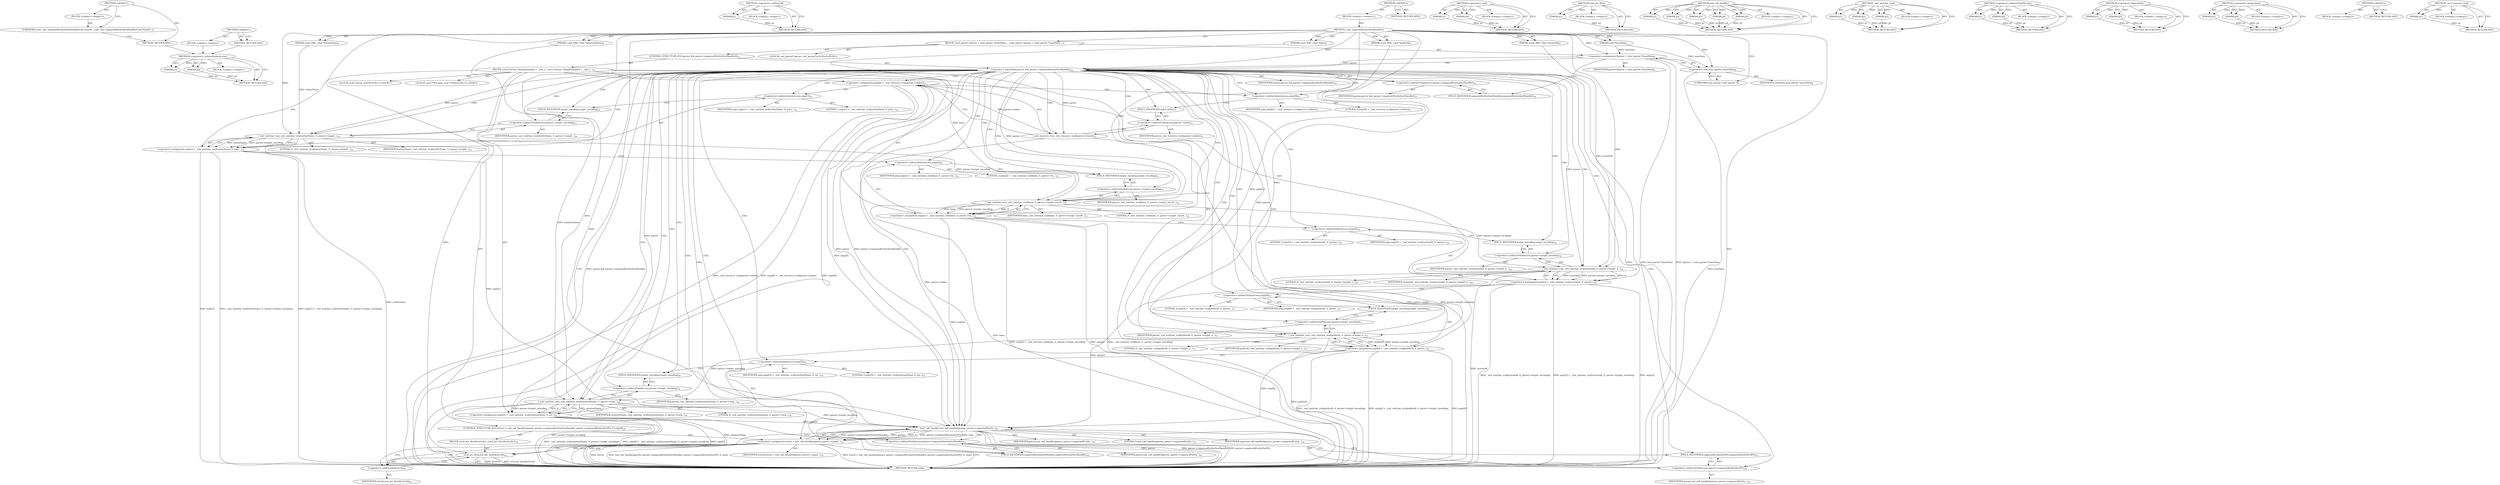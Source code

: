 digraph "&lt;global&gt;" {
vulnerable_155 [label=<(METHOD,&lt;operator&gt;.indirectIndexAccess)>];
vulnerable_156 [label=<(PARAM,p1)>];
vulnerable_157 [label=<(PARAM,p2)>];
vulnerable_158 [label=<(BLOCK,&lt;empty&gt;,&lt;empty&gt;)>];
vulnerable_159 [label=<(METHOD_RETURN,ANY)>];
vulnerable_182 [label=<(METHOD,&lt;operator&gt;.addressOf)>];
vulnerable_183 [label=<(PARAM,p1)>];
vulnerable_184 [label=<(BLOCK,&lt;empty&gt;,&lt;empty&gt;)>];
vulnerable_185 [label=<(METHOD_RETURN,ANY)>];
vulnerable_6 [label=<(METHOD,&lt;global&gt;)<SUB>1</SUB>>];
vulnerable_7 [label=<(BLOCK,&lt;empty&gt;,&lt;empty&gt;)<SUB>1</SUB>>];
vulnerable_8 [label=<(METHOD,_xml_unparsedEntityDeclHandler)<SUB>1</SUB>>];
vulnerable_9 [label=<(PARAM,void *userData)<SUB>1</SUB>>];
vulnerable_10 [label=<(PARAM,const XML_Char *entityName)<SUB>2</SUB>>];
vulnerable_11 [label=<(PARAM,const XML_Char *base)<SUB>3</SUB>>];
vulnerable_12 [label=<(PARAM,const XML_Char *systemId)<SUB>4</SUB>>];
vulnerable_13 [label=<(PARAM,const XML_Char *publicId)<SUB>5</SUB>>];
vulnerable_14 [label=<(PARAM,const XML_Char *notationName)<SUB>6</SUB>>];
vulnerable_15 [label=<(BLOCK,{
	xml_parser *parser = (xml_parser *)userData;...,{
	xml_parser *parser = (xml_parser *)userData;...)<SUB>7</SUB>>];
vulnerable_16 [label="<(LOCAL,xml_parser* parser: xml_parser*)<SUB>8</SUB>>"];
vulnerable_17 [label=<(&lt;operator&gt;.assignment,*parser = (xml_parser *)userData)<SUB>8</SUB>>];
vulnerable_18 [label=<(IDENTIFIER,parser,*parser = (xml_parser *)userData)<SUB>8</SUB>>];
vulnerable_19 [label=<(&lt;operator&gt;.cast,(xml_parser *)userData)<SUB>8</SUB>>];
vulnerable_20 [label=<(UNKNOWN,xml_parser *,xml_parser *)<SUB>8</SUB>>];
vulnerable_21 [label=<(IDENTIFIER,userData,(xml_parser *)userData)<SUB>8</SUB>>];
vulnerable_22 [label=<(CONTROL_STRUCTURE,IF,if (parser &amp;&amp; parser-&gt;unparsedEntityDeclHandler))<SUB>10</SUB>>];
vulnerable_23 [label=<(&lt;operator&gt;.logicalAnd,parser &amp;&amp; parser-&gt;unparsedEntityDeclHandler)<SUB>10</SUB>>];
vulnerable_24 [label=<(IDENTIFIER,parser,parser &amp;&amp; parser-&gt;unparsedEntityDeclHandler)<SUB>10</SUB>>];
vulnerable_25 [label=<(&lt;operator&gt;.indirectFieldAccess,parser-&gt;unparsedEntityDeclHandler)<SUB>10</SUB>>];
vulnerable_26 [label=<(IDENTIFIER,parser,parser &amp;&amp; parser-&gt;unparsedEntityDeclHandler)<SUB>10</SUB>>];
vulnerable_27 [label=<(FIELD_IDENTIFIER,unparsedEntityDeclHandler,unparsedEntityDeclHandler)<SUB>10</SUB>>];
vulnerable_28 [label=<(BLOCK,{
		zval *retval, *args[6];

		args[0] = _xml_r...,{
		zval *retval, *args[6];

		args[0] = _xml_r...)<SUB>10</SUB>>];
vulnerable_29 [label="<(LOCAL,zval* retval: zval*)<SUB>11</SUB>>"];
vulnerable_30 [label="<(LOCAL,zval ** [6] args: zval ** [6])<SUB>11</SUB>>"];
vulnerable_31 [label=<(&lt;operator&gt;.assignment,args[0] = _xml_resource_zval(parser-&gt;index))<SUB>13</SUB>>];
vulnerable_32 [label=<(&lt;operator&gt;.indirectIndexAccess,args[0])<SUB>13</SUB>>];
vulnerable_33 [label=<(IDENTIFIER,args,args[0] = _xml_resource_zval(parser-&gt;index))<SUB>13</SUB>>];
vulnerable_34 [label=<(LITERAL,0,args[0] = _xml_resource_zval(parser-&gt;index))<SUB>13</SUB>>];
vulnerable_35 [label=<(_xml_resource_zval,_xml_resource_zval(parser-&gt;index))<SUB>13</SUB>>];
vulnerable_36 [label=<(&lt;operator&gt;.indirectFieldAccess,parser-&gt;index)<SUB>13</SUB>>];
vulnerable_37 [label=<(IDENTIFIER,parser,_xml_resource_zval(parser-&gt;index))<SUB>13</SUB>>];
vulnerable_38 [label=<(FIELD_IDENTIFIER,index,index)<SUB>13</SUB>>];
vulnerable_39 [label=<(&lt;operator&gt;.assignment,args[1] = _xml_xmlchar_zval(entityName, 0, pars...)<SUB>14</SUB>>];
vulnerable_40 [label=<(&lt;operator&gt;.indirectIndexAccess,args[1])<SUB>14</SUB>>];
vulnerable_41 [label=<(IDENTIFIER,args,args[1] = _xml_xmlchar_zval(entityName, 0, pars...)<SUB>14</SUB>>];
vulnerable_42 [label=<(LITERAL,1,args[1] = _xml_xmlchar_zval(entityName, 0, pars...)<SUB>14</SUB>>];
vulnerable_43 [label=<(_xml_xmlchar_zval,_xml_xmlchar_zval(entityName, 0, parser-&gt;target...)<SUB>14</SUB>>];
vulnerable_44 [label=<(IDENTIFIER,entityName,_xml_xmlchar_zval(entityName, 0, parser-&gt;target...)<SUB>14</SUB>>];
vulnerable_45 [label=<(LITERAL,0,_xml_xmlchar_zval(entityName, 0, parser-&gt;target...)<SUB>14</SUB>>];
vulnerable_46 [label=<(&lt;operator&gt;.indirectFieldAccess,parser-&gt;target_encoding)<SUB>14</SUB>>];
vulnerable_47 [label=<(IDENTIFIER,parser,_xml_xmlchar_zval(entityName, 0, parser-&gt;target...)<SUB>14</SUB>>];
vulnerable_48 [label=<(FIELD_IDENTIFIER,target_encoding,target_encoding)<SUB>14</SUB>>];
vulnerable_49 [label=<(&lt;operator&gt;.assignment,args[2] = _xml_xmlchar_zval(base, 0, parser-&gt;ta...)<SUB>15</SUB>>];
vulnerable_50 [label=<(&lt;operator&gt;.indirectIndexAccess,args[2])<SUB>15</SUB>>];
vulnerable_51 [label=<(IDENTIFIER,args,args[2] = _xml_xmlchar_zval(base, 0, parser-&gt;ta...)<SUB>15</SUB>>];
vulnerable_52 [label=<(LITERAL,2,args[2] = _xml_xmlchar_zval(base, 0, parser-&gt;ta...)<SUB>15</SUB>>];
vulnerable_53 [label=<(_xml_xmlchar_zval,_xml_xmlchar_zval(base, 0, parser-&gt;target_encod...)<SUB>15</SUB>>];
vulnerable_54 [label=<(IDENTIFIER,base,_xml_xmlchar_zval(base, 0, parser-&gt;target_encod...)<SUB>15</SUB>>];
vulnerable_55 [label=<(LITERAL,0,_xml_xmlchar_zval(base, 0, parser-&gt;target_encod...)<SUB>15</SUB>>];
vulnerable_56 [label=<(&lt;operator&gt;.indirectFieldAccess,parser-&gt;target_encoding)<SUB>15</SUB>>];
vulnerable_57 [label=<(IDENTIFIER,parser,_xml_xmlchar_zval(base, 0, parser-&gt;target_encod...)<SUB>15</SUB>>];
vulnerable_58 [label=<(FIELD_IDENTIFIER,target_encoding,target_encoding)<SUB>15</SUB>>];
vulnerable_59 [label=<(&lt;operator&gt;.assignment,args[3] = _xml_xmlchar_zval(systemId, 0, parser...)<SUB>16</SUB>>];
vulnerable_60 [label=<(&lt;operator&gt;.indirectIndexAccess,args[3])<SUB>16</SUB>>];
vulnerable_61 [label=<(IDENTIFIER,args,args[3] = _xml_xmlchar_zval(systemId, 0, parser...)<SUB>16</SUB>>];
vulnerable_62 [label=<(LITERAL,3,args[3] = _xml_xmlchar_zval(systemId, 0, parser...)<SUB>16</SUB>>];
vulnerable_63 [label=<(_xml_xmlchar_zval,_xml_xmlchar_zval(systemId, 0, parser-&gt;target_e...)<SUB>16</SUB>>];
vulnerable_64 [label=<(IDENTIFIER,systemId,_xml_xmlchar_zval(systemId, 0, parser-&gt;target_e...)<SUB>16</SUB>>];
vulnerable_65 [label=<(LITERAL,0,_xml_xmlchar_zval(systemId, 0, parser-&gt;target_e...)<SUB>16</SUB>>];
vulnerable_66 [label=<(&lt;operator&gt;.indirectFieldAccess,parser-&gt;target_encoding)<SUB>16</SUB>>];
vulnerable_67 [label=<(IDENTIFIER,parser,_xml_xmlchar_zval(systemId, 0, parser-&gt;target_e...)<SUB>16</SUB>>];
vulnerable_68 [label=<(FIELD_IDENTIFIER,target_encoding,target_encoding)<SUB>16</SUB>>];
vulnerable_69 [label=<(&lt;operator&gt;.assignment,args[4] = _xml_xmlchar_zval(publicId, 0, parser...)<SUB>17</SUB>>];
vulnerable_70 [label=<(&lt;operator&gt;.indirectIndexAccess,args[4])<SUB>17</SUB>>];
vulnerable_71 [label=<(IDENTIFIER,args,args[4] = _xml_xmlchar_zval(publicId, 0, parser...)<SUB>17</SUB>>];
vulnerable_72 [label=<(LITERAL,4,args[4] = _xml_xmlchar_zval(publicId, 0, parser...)<SUB>17</SUB>>];
vulnerable_73 [label=<(_xml_xmlchar_zval,_xml_xmlchar_zval(publicId, 0, parser-&gt;target_e...)<SUB>17</SUB>>];
vulnerable_74 [label=<(IDENTIFIER,publicId,_xml_xmlchar_zval(publicId, 0, parser-&gt;target_e...)<SUB>17</SUB>>];
vulnerable_75 [label=<(LITERAL,0,_xml_xmlchar_zval(publicId, 0, parser-&gt;target_e...)<SUB>17</SUB>>];
vulnerable_76 [label=<(&lt;operator&gt;.indirectFieldAccess,parser-&gt;target_encoding)<SUB>17</SUB>>];
vulnerable_77 [label=<(IDENTIFIER,parser,_xml_xmlchar_zval(publicId, 0, parser-&gt;target_e...)<SUB>17</SUB>>];
vulnerable_78 [label=<(FIELD_IDENTIFIER,target_encoding,target_encoding)<SUB>17</SUB>>];
vulnerable_79 [label=<(&lt;operator&gt;.assignment,args[5] = _xml_xmlchar_zval(notationName, 0, pa...)<SUB>18</SUB>>];
vulnerable_80 [label=<(&lt;operator&gt;.indirectIndexAccess,args[5])<SUB>18</SUB>>];
vulnerable_81 [label=<(IDENTIFIER,args,args[5] = _xml_xmlchar_zval(notationName, 0, pa...)<SUB>18</SUB>>];
vulnerable_82 [label=<(LITERAL,5,args[5] = _xml_xmlchar_zval(notationName, 0, pa...)<SUB>18</SUB>>];
vulnerable_83 [label=<(_xml_xmlchar_zval,_xml_xmlchar_zval(notationName, 0, parser-&gt;targ...)<SUB>18</SUB>>];
vulnerable_84 [label=<(IDENTIFIER,notationName,_xml_xmlchar_zval(notationName, 0, parser-&gt;targ...)<SUB>18</SUB>>];
vulnerable_85 [label=<(LITERAL,0,_xml_xmlchar_zval(notationName, 0, parser-&gt;targ...)<SUB>18</SUB>>];
vulnerable_86 [label=<(&lt;operator&gt;.indirectFieldAccess,parser-&gt;target_encoding)<SUB>18</SUB>>];
vulnerable_87 [label=<(IDENTIFIER,parser,_xml_xmlchar_zval(notationName, 0, parser-&gt;targ...)<SUB>18</SUB>>];
vulnerable_88 [label=<(FIELD_IDENTIFIER,target_encoding,target_encoding)<SUB>18</SUB>>];
vulnerable_89 [label=<(CONTROL_STRUCTURE,IF,if ((retval = xml_call_handler(parser, parser-&gt;unparsedEntityDeclHandler, parser-&gt;unparsedEntityDeclPtr, 6, args))))<SUB>19</SUB>>];
vulnerable_90 [label=<(&lt;operator&gt;.assignment,retval = xml_call_handler(parser, parser-&gt;unpar...)<SUB>19</SUB>>];
vulnerable_91 [label=<(IDENTIFIER,retval,retval = xml_call_handler(parser, parser-&gt;unpar...)<SUB>19</SUB>>];
vulnerable_92 [label=<(xml_call_handler,xml_call_handler(parser, parser-&gt;unparsedEntity...)<SUB>19</SUB>>];
vulnerable_93 [label=<(IDENTIFIER,parser,xml_call_handler(parser, parser-&gt;unparsedEntity...)<SUB>19</SUB>>];
vulnerable_94 [label=<(&lt;operator&gt;.indirectFieldAccess,parser-&gt;unparsedEntityDeclHandler)<SUB>19</SUB>>];
vulnerable_95 [label=<(IDENTIFIER,parser,xml_call_handler(parser, parser-&gt;unparsedEntity...)<SUB>19</SUB>>];
vulnerable_96 [label=<(FIELD_IDENTIFIER,unparsedEntityDeclHandler,unparsedEntityDeclHandler)<SUB>19</SUB>>];
vulnerable_97 [label=<(&lt;operator&gt;.indirectFieldAccess,parser-&gt;unparsedEntityDeclPtr)<SUB>19</SUB>>];
vulnerable_98 [label=<(IDENTIFIER,parser,xml_call_handler(parser, parser-&gt;unparsedEntity...)<SUB>19</SUB>>];
vulnerable_99 [label=<(FIELD_IDENTIFIER,unparsedEntityDeclPtr,unparsedEntityDeclPtr)<SUB>19</SUB>>];
vulnerable_100 [label=<(LITERAL,6,xml_call_handler(parser, parser-&gt;unparsedEntity...)<SUB>19</SUB>>];
vulnerable_101 [label=<(IDENTIFIER,args,xml_call_handler(parser, parser-&gt;unparsedEntity...)<SUB>19</SUB>>];
vulnerable_102 [label=<(BLOCK,{
			zval_ptr_dtor(&amp;retval);
		},{
			zval_ptr_dtor(&amp;retval);
		})<SUB>19</SUB>>];
vulnerable_103 [label=<(zval_ptr_dtor,zval_ptr_dtor(&amp;retval))<SUB>20</SUB>>];
vulnerable_104 [label=<(&lt;operator&gt;.addressOf,&amp;retval)<SUB>20</SUB>>];
vulnerable_105 [label=<(IDENTIFIER,retval,zval_ptr_dtor(&amp;retval))<SUB>20</SUB>>];
vulnerable_106 [label=<(METHOD_RETURN,void)<SUB>1</SUB>>];
vulnerable_108 [label=<(METHOD_RETURN,ANY)<SUB>1</SUB>>];
vulnerable_140 [label=<(METHOD,&lt;operator&gt;.cast)>];
vulnerable_141 [label=<(PARAM,p1)>];
vulnerable_142 [label=<(PARAM,p2)>];
vulnerable_143 [label=<(BLOCK,&lt;empty&gt;,&lt;empty&gt;)>];
vulnerable_144 [label=<(METHOD_RETURN,ANY)>];
vulnerable_178 [label=<(METHOD,zval_ptr_dtor)>];
vulnerable_179 [label=<(PARAM,p1)>];
vulnerable_180 [label=<(BLOCK,&lt;empty&gt;,&lt;empty&gt;)>];
vulnerable_181 [label=<(METHOD_RETURN,ANY)>];
vulnerable_170 [label=<(METHOD,xml_call_handler)>];
vulnerable_171 [label=<(PARAM,p1)>];
vulnerable_172 [label=<(PARAM,p2)>];
vulnerable_173 [label=<(PARAM,p3)>];
vulnerable_174 [label=<(PARAM,p4)>];
vulnerable_175 [label=<(PARAM,p5)>];
vulnerable_176 [label=<(BLOCK,&lt;empty&gt;,&lt;empty&gt;)>];
vulnerable_177 [label=<(METHOD_RETURN,ANY)>];
vulnerable_164 [label=<(METHOD,_xml_xmlchar_zval)>];
vulnerable_165 [label=<(PARAM,p1)>];
vulnerable_166 [label=<(PARAM,p2)>];
vulnerable_167 [label=<(PARAM,p3)>];
vulnerable_168 [label=<(BLOCK,&lt;empty&gt;,&lt;empty&gt;)>];
vulnerable_169 [label=<(METHOD_RETURN,ANY)>];
vulnerable_150 [label=<(METHOD,&lt;operator&gt;.indirectFieldAccess)>];
vulnerable_151 [label=<(PARAM,p1)>];
vulnerable_152 [label=<(PARAM,p2)>];
vulnerable_153 [label=<(BLOCK,&lt;empty&gt;,&lt;empty&gt;)>];
vulnerable_154 [label=<(METHOD_RETURN,ANY)>];
vulnerable_145 [label=<(METHOD,&lt;operator&gt;.logicalAnd)>];
vulnerable_146 [label=<(PARAM,p1)>];
vulnerable_147 [label=<(PARAM,p2)>];
vulnerable_148 [label=<(BLOCK,&lt;empty&gt;,&lt;empty&gt;)>];
vulnerable_149 [label=<(METHOD_RETURN,ANY)>];
vulnerable_135 [label=<(METHOD,&lt;operator&gt;.assignment)>];
vulnerable_136 [label=<(PARAM,p1)>];
vulnerable_137 [label=<(PARAM,p2)>];
vulnerable_138 [label=<(BLOCK,&lt;empty&gt;,&lt;empty&gt;)>];
vulnerable_139 [label=<(METHOD_RETURN,ANY)>];
vulnerable_129 [label=<(METHOD,&lt;global&gt;)<SUB>1</SUB>>];
vulnerable_130 [label=<(BLOCK,&lt;empty&gt;,&lt;empty&gt;)>];
vulnerable_131 [label=<(METHOD_RETURN,ANY)>];
vulnerable_160 [label=<(METHOD,_xml_resource_zval)>];
vulnerable_161 [label=<(PARAM,p1)>];
vulnerable_162 [label=<(BLOCK,&lt;empty&gt;,&lt;empty&gt;)>];
vulnerable_163 [label=<(METHOD_RETURN,ANY)>];
fixed_6 [label=<(METHOD,&lt;global&gt;)<SUB>1</SUB>>];
fixed_7 [label=<(BLOCK,&lt;empty&gt;,&lt;empty&gt;)<SUB>1</SUB>>];
fixed_8 [label=<(UNKNOWN,void _xml_unparsedEntityDeclHandler(void *userD...,void _xml_unparsedEntityDeclHandler(void *userD...)<SUB>1</SUB>>];
fixed_9 [label=<(METHOD_RETURN,ANY)<SUB>1</SUB>>];
fixed_14 [label=<(METHOD,&lt;global&gt;)<SUB>1</SUB>>];
fixed_15 [label=<(BLOCK,&lt;empty&gt;,&lt;empty&gt;)>];
fixed_16 [label=<(METHOD_RETURN,ANY)>];
vulnerable_155 -> vulnerable_156  [key=0, label="AST: "];
vulnerable_155 -> vulnerable_156  [key=1, label="DDG: "];
vulnerable_155 -> vulnerable_158  [key=0, label="AST: "];
vulnerable_155 -> vulnerable_157  [key=0, label="AST: "];
vulnerable_155 -> vulnerable_157  [key=1, label="DDG: "];
vulnerable_155 -> vulnerable_159  [key=0, label="AST: "];
vulnerable_155 -> vulnerable_159  [key=1, label="CFG: "];
vulnerable_156 -> vulnerable_159  [key=0, label="DDG: p1"];
vulnerable_157 -> vulnerable_159  [key=0, label="DDG: p2"];
vulnerable_182 -> vulnerable_183  [key=0, label="AST: "];
vulnerable_182 -> vulnerable_183  [key=1, label="DDG: "];
vulnerable_182 -> vulnerable_184  [key=0, label="AST: "];
vulnerable_182 -> vulnerable_185  [key=0, label="AST: "];
vulnerable_182 -> vulnerable_185  [key=1, label="CFG: "];
vulnerable_183 -> vulnerable_185  [key=0, label="DDG: p1"];
vulnerable_6 -> vulnerable_7  [key=0, label="AST: "];
vulnerable_6 -> vulnerable_108  [key=0, label="AST: "];
vulnerable_6 -> vulnerable_108  [key=1, label="CFG: "];
vulnerable_7 -> vulnerable_8  [key=0, label="AST: "];
vulnerable_8 -> vulnerable_9  [key=0, label="AST: "];
vulnerable_8 -> vulnerable_9  [key=1, label="DDG: "];
vulnerable_8 -> vulnerable_10  [key=0, label="AST: "];
vulnerable_8 -> vulnerable_10  [key=1, label="DDG: "];
vulnerable_8 -> vulnerable_11  [key=0, label="AST: "];
vulnerable_8 -> vulnerable_11  [key=1, label="DDG: "];
vulnerable_8 -> vulnerable_12  [key=0, label="AST: "];
vulnerable_8 -> vulnerable_12  [key=1, label="DDG: "];
vulnerable_8 -> vulnerable_13  [key=0, label="AST: "];
vulnerable_8 -> vulnerable_13  [key=1, label="DDG: "];
vulnerable_8 -> vulnerable_14  [key=0, label="AST: "];
vulnerable_8 -> vulnerable_14  [key=1, label="DDG: "];
vulnerable_8 -> vulnerable_15  [key=0, label="AST: "];
vulnerable_8 -> vulnerable_106  [key=0, label="AST: "];
vulnerable_8 -> vulnerable_20  [key=0, label="CFG: "];
vulnerable_8 -> vulnerable_17  [key=0, label="DDG: "];
vulnerable_8 -> vulnerable_19  [key=0, label="DDG: "];
vulnerable_8 -> vulnerable_23  [key=0, label="DDG: "];
vulnerable_8 -> vulnerable_43  [key=0, label="DDG: "];
vulnerable_8 -> vulnerable_53  [key=0, label="DDG: "];
vulnerable_8 -> vulnerable_63  [key=0, label="DDG: "];
vulnerable_8 -> vulnerable_73  [key=0, label="DDG: "];
vulnerable_8 -> vulnerable_83  [key=0, label="DDG: "];
vulnerable_8 -> vulnerable_92  [key=0, label="DDG: "];
vulnerable_8 -> vulnerable_103  [key=0, label="DDG: "];
vulnerable_9 -> vulnerable_17  [key=0, label="DDG: userData"];
vulnerable_9 -> vulnerable_19  [key=0, label="DDG: userData"];
vulnerable_10 -> vulnerable_43  [key=0, label="DDG: entityName"];
vulnerable_11 -> vulnerable_53  [key=0, label="DDG: base"];
vulnerable_12 -> vulnerable_63  [key=0, label="DDG: systemId"];
vulnerable_13 -> vulnerable_73  [key=0, label="DDG: publicId"];
vulnerable_14 -> vulnerable_83  [key=0, label="DDG: notationName"];
vulnerable_15 -> vulnerable_16  [key=0, label="AST: "];
vulnerable_15 -> vulnerable_17  [key=0, label="AST: "];
vulnerable_15 -> vulnerable_22  [key=0, label="AST: "];
vulnerable_17 -> vulnerable_18  [key=0, label="AST: "];
vulnerable_17 -> vulnerable_19  [key=0, label="AST: "];
vulnerable_17 -> vulnerable_23  [key=0, label="CFG: "];
vulnerable_17 -> vulnerable_23  [key=1, label="DDG: parser"];
vulnerable_17 -> vulnerable_27  [key=0, label="CFG: "];
vulnerable_17 -> vulnerable_106  [key=0, label="DDG: (xml_parser *)userData"];
vulnerable_17 -> vulnerable_106  [key=1, label="DDG: *parser = (xml_parser *)userData"];
vulnerable_19 -> vulnerable_20  [key=0, label="AST: "];
vulnerable_19 -> vulnerable_21  [key=0, label="AST: "];
vulnerable_19 -> vulnerable_17  [key=0, label="CFG: "];
vulnerable_19 -> vulnerable_106  [key=0, label="DDG: userData"];
vulnerable_20 -> vulnerable_19  [key=0, label="CFG: "];
vulnerable_22 -> vulnerable_23  [key=0, label="AST: "];
vulnerable_22 -> vulnerable_28  [key=0, label="AST: "];
vulnerable_23 -> vulnerable_24  [key=0, label="AST: "];
vulnerable_23 -> vulnerable_25  [key=0, label="AST: "];
vulnerable_23 -> vulnerable_106  [key=0, label="CFG: "];
vulnerable_23 -> vulnerable_106  [key=1, label="DDG: parser &amp;&amp; parser-&gt;unparsedEntityDeclHandler"];
vulnerable_23 -> vulnerable_32  [key=0, label="CFG: "];
vulnerable_23 -> vulnerable_32  [key=1, label="CDG: "];
vulnerable_23 -> vulnerable_35  [key=0, label="DDG: parser"];
vulnerable_23 -> vulnerable_35  [key=1, label="CDG: "];
vulnerable_23 -> vulnerable_43  [key=0, label="DDG: parser"];
vulnerable_23 -> vulnerable_43  [key=1, label="CDG: "];
vulnerable_23 -> vulnerable_53  [key=0, label="DDG: parser"];
vulnerable_23 -> vulnerable_53  [key=1, label="CDG: "];
vulnerable_23 -> vulnerable_63  [key=0, label="DDG: parser"];
vulnerable_23 -> vulnerable_63  [key=1, label="CDG: "];
vulnerable_23 -> vulnerable_73  [key=0, label="DDG: parser"];
vulnerable_23 -> vulnerable_73  [key=1, label="CDG: "];
vulnerable_23 -> vulnerable_83  [key=0, label="DDG: parser"];
vulnerable_23 -> vulnerable_83  [key=1, label="CDG: "];
vulnerable_23 -> vulnerable_92  [key=0, label="DDG: parser"];
vulnerable_23 -> vulnerable_92  [key=1, label="DDG: parser-&gt;unparsedEntityDeclHandler"];
vulnerable_23 -> vulnerable_92  [key=2, label="CDG: "];
vulnerable_23 -> vulnerable_94  [key=0, label="CDG: "];
vulnerable_23 -> vulnerable_48  [key=0, label="CDG: "];
vulnerable_23 -> vulnerable_68  [key=0, label="CDG: "];
vulnerable_23 -> vulnerable_49  [key=0, label="CDG: "];
vulnerable_23 -> vulnerable_60  [key=0, label="CDG: "];
vulnerable_23 -> vulnerable_96  [key=0, label="CDG: "];
vulnerable_23 -> vulnerable_66  [key=0, label="CDG: "];
vulnerable_23 -> vulnerable_99  [key=0, label="CDG: "];
vulnerable_23 -> vulnerable_46  [key=0, label="CDG: "];
vulnerable_23 -> vulnerable_38  [key=0, label="CDG: "];
vulnerable_23 -> vulnerable_56  [key=0, label="CDG: "];
vulnerable_23 -> vulnerable_69  [key=0, label="CDG: "];
vulnerable_23 -> vulnerable_40  [key=0, label="CDG: "];
vulnerable_23 -> vulnerable_76  [key=0, label="CDG: "];
vulnerable_23 -> vulnerable_50  [key=0, label="CDG: "];
vulnerable_23 -> vulnerable_59  [key=0, label="CDG: "];
vulnerable_23 -> vulnerable_97  [key=0, label="CDG: "];
vulnerable_23 -> vulnerable_90  [key=0, label="CDG: "];
vulnerable_23 -> vulnerable_79  [key=0, label="CDG: "];
vulnerable_23 -> vulnerable_80  [key=0, label="CDG: "];
vulnerable_23 -> vulnerable_58  [key=0, label="CDG: "];
vulnerable_23 -> vulnerable_36  [key=0, label="CDG: "];
vulnerable_23 -> vulnerable_88  [key=0, label="CDG: "];
vulnerable_23 -> vulnerable_70  [key=0, label="CDG: "];
vulnerable_23 -> vulnerable_78  [key=0, label="CDG: "];
vulnerable_23 -> vulnerable_39  [key=0, label="CDG: "];
vulnerable_23 -> vulnerable_31  [key=0, label="CDG: "];
vulnerable_23 -> vulnerable_86  [key=0, label="CDG: "];
vulnerable_25 -> vulnerable_26  [key=0, label="AST: "];
vulnerable_25 -> vulnerable_27  [key=0, label="AST: "];
vulnerable_25 -> vulnerable_23  [key=0, label="CFG: "];
vulnerable_27 -> vulnerable_25  [key=0, label="CFG: "];
vulnerable_28 -> vulnerable_29  [key=0, label="AST: "];
vulnerable_28 -> vulnerable_30  [key=0, label="AST: "];
vulnerable_28 -> vulnerable_31  [key=0, label="AST: "];
vulnerable_28 -> vulnerable_39  [key=0, label="AST: "];
vulnerable_28 -> vulnerable_49  [key=0, label="AST: "];
vulnerable_28 -> vulnerable_59  [key=0, label="AST: "];
vulnerable_28 -> vulnerable_69  [key=0, label="AST: "];
vulnerable_28 -> vulnerable_79  [key=0, label="AST: "];
vulnerable_28 -> vulnerable_89  [key=0, label="AST: "];
vulnerable_31 -> vulnerable_32  [key=0, label="AST: "];
vulnerable_31 -> vulnerable_35  [key=0, label="AST: "];
vulnerable_31 -> vulnerable_40  [key=0, label="CFG: "];
vulnerable_31 -> vulnerable_106  [key=0, label="DDG: args[0]"];
vulnerable_31 -> vulnerable_106  [key=1, label="DDG: _xml_resource_zval(parser-&gt;index)"];
vulnerable_31 -> vulnerable_106  [key=2, label="DDG: args[0] = _xml_resource_zval(parser-&gt;index)"];
vulnerable_31 -> vulnerable_92  [key=0, label="DDG: args[0]"];
vulnerable_32 -> vulnerable_33  [key=0, label="AST: "];
vulnerable_32 -> vulnerable_34  [key=0, label="AST: "];
vulnerable_32 -> vulnerable_38  [key=0, label="CFG: "];
vulnerable_35 -> vulnerable_36  [key=0, label="AST: "];
vulnerable_35 -> vulnerable_31  [key=0, label="CFG: "];
vulnerable_35 -> vulnerable_31  [key=1, label="DDG: parser-&gt;index"];
vulnerable_35 -> vulnerable_106  [key=0, label="DDG: parser-&gt;index"];
vulnerable_35 -> vulnerable_92  [key=0, label="DDG: parser-&gt;index"];
vulnerable_36 -> vulnerable_37  [key=0, label="AST: "];
vulnerable_36 -> vulnerable_38  [key=0, label="AST: "];
vulnerable_36 -> vulnerable_35  [key=0, label="CFG: "];
vulnerable_38 -> vulnerable_36  [key=0, label="CFG: "];
vulnerable_39 -> vulnerable_40  [key=0, label="AST: "];
vulnerable_39 -> vulnerable_43  [key=0, label="AST: "];
vulnerable_39 -> vulnerable_50  [key=0, label="CFG: "];
vulnerable_39 -> vulnerable_106  [key=0, label="DDG: args[1]"];
vulnerable_39 -> vulnerable_106  [key=1, label="DDG: _xml_xmlchar_zval(entityName, 0, parser-&gt;target_encoding)"];
vulnerable_39 -> vulnerable_106  [key=2, label="DDG: args[1] = _xml_xmlchar_zval(entityName, 0, parser-&gt;target_encoding)"];
vulnerable_39 -> vulnerable_92  [key=0, label="DDG: args[1]"];
vulnerable_40 -> vulnerable_41  [key=0, label="AST: "];
vulnerable_40 -> vulnerable_42  [key=0, label="AST: "];
vulnerable_40 -> vulnerable_48  [key=0, label="CFG: "];
vulnerable_43 -> vulnerable_44  [key=0, label="AST: "];
vulnerable_43 -> vulnerable_45  [key=0, label="AST: "];
vulnerable_43 -> vulnerable_46  [key=0, label="AST: "];
vulnerable_43 -> vulnerable_39  [key=0, label="CFG: "];
vulnerable_43 -> vulnerable_39  [key=1, label="DDG: entityName"];
vulnerable_43 -> vulnerable_39  [key=2, label="DDG: 0"];
vulnerable_43 -> vulnerable_39  [key=3, label="DDG: parser-&gt;target_encoding"];
vulnerable_43 -> vulnerable_106  [key=0, label="DDG: entityName"];
vulnerable_43 -> vulnerable_53  [key=0, label="DDG: parser-&gt;target_encoding"];
vulnerable_46 -> vulnerable_47  [key=0, label="AST: "];
vulnerable_46 -> vulnerable_48  [key=0, label="AST: "];
vulnerable_46 -> vulnerable_43  [key=0, label="CFG: "];
vulnerable_48 -> vulnerable_46  [key=0, label="CFG: "];
vulnerable_49 -> vulnerable_50  [key=0, label="AST: "];
vulnerable_49 -> vulnerable_53  [key=0, label="AST: "];
vulnerable_49 -> vulnerable_60  [key=0, label="CFG: "];
vulnerable_49 -> vulnerable_106  [key=0, label="DDG: args[2]"];
vulnerable_49 -> vulnerable_106  [key=1, label="DDG: _xml_xmlchar_zval(base, 0, parser-&gt;target_encoding)"];
vulnerable_49 -> vulnerable_106  [key=2, label="DDG: args[2] = _xml_xmlchar_zval(base, 0, parser-&gt;target_encoding)"];
vulnerable_49 -> vulnerable_92  [key=0, label="DDG: args[2]"];
vulnerable_50 -> vulnerable_51  [key=0, label="AST: "];
vulnerable_50 -> vulnerable_52  [key=0, label="AST: "];
vulnerable_50 -> vulnerable_58  [key=0, label="CFG: "];
vulnerable_53 -> vulnerable_54  [key=0, label="AST: "];
vulnerable_53 -> vulnerable_55  [key=0, label="AST: "];
vulnerable_53 -> vulnerable_56  [key=0, label="AST: "];
vulnerable_53 -> vulnerable_49  [key=0, label="CFG: "];
vulnerable_53 -> vulnerable_49  [key=1, label="DDG: base"];
vulnerable_53 -> vulnerable_49  [key=2, label="DDG: 0"];
vulnerable_53 -> vulnerable_49  [key=3, label="DDG: parser-&gt;target_encoding"];
vulnerable_53 -> vulnerable_106  [key=0, label="DDG: base"];
vulnerable_53 -> vulnerable_63  [key=0, label="DDG: parser-&gt;target_encoding"];
vulnerable_56 -> vulnerable_57  [key=0, label="AST: "];
vulnerable_56 -> vulnerable_58  [key=0, label="AST: "];
vulnerable_56 -> vulnerable_53  [key=0, label="CFG: "];
vulnerable_58 -> vulnerable_56  [key=0, label="CFG: "];
vulnerable_59 -> vulnerable_60  [key=0, label="AST: "];
vulnerable_59 -> vulnerable_63  [key=0, label="AST: "];
vulnerable_59 -> vulnerable_70  [key=0, label="CFG: "];
vulnerable_59 -> vulnerable_106  [key=0, label="DDG: args[3]"];
vulnerable_59 -> vulnerable_106  [key=1, label="DDG: _xml_xmlchar_zval(systemId, 0, parser-&gt;target_encoding)"];
vulnerable_59 -> vulnerable_106  [key=2, label="DDG: args[3] = _xml_xmlchar_zval(systemId, 0, parser-&gt;target_encoding)"];
vulnerable_59 -> vulnerable_92  [key=0, label="DDG: args[3]"];
vulnerable_60 -> vulnerable_61  [key=0, label="AST: "];
vulnerable_60 -> vulnerable_62  [key=0, label="AST: "];
vulnerable_60 -> vulnerable_68  [key=0, label="CFG: "];
vulnerable_63 -> vulnerable_64  [key=0, label="AST: "];
vulnerable_63 -> vulnerable_65  [key=0, label="AST: "];
vulnerable_63 -> vulnerable_66  [key=0, label="AST: "];
vulnerable_63 -> vulnerable_59  [key=0, label="CFG: "];
vulnerable_63 -> vulnerable_59  [key=1, label="DDG: systemId"];
vulnerable_63 -> vulnerable_59  [key=2, label="DDG: 0"];
vulnerable_63 -> vulnerable_59  [key=3, label="DDG: parser-&gt;target_encoding"];
vulnerable_63 -> vulnerable_106  [key=0, label="DDG: systemId"];
vulnerable_63 -> vulnerable_73  [key=0, label="DDG: parser-&gt;target_encoding"];
vulnerable_66 -> vulnerable_67  [key=0, label="AST: "];
vulnerable_66 -> vulnerable_68  [key=0, label="AST: "];
vulnerable_66 -> vulnerable_63  [key=0, label="CFG: "];
vulnerable_68 -> vulnerable_66  [key=0, label="CFG: "];
vulnerable_69 -> vulnerable_70  [key=0, label="AST: "];
vulnerable_69 -> vulnerable_73  [key=0, label="AST: "];
vulnerable_69 -> vulnerable_80  [key=0, label="CFG: "];
vulnerable_69 -> vulnerable_106  [key=0, label="DDG: args[4]"];
vulnerable_69 -> vulnerable_106  [key=1, label="DDG: _xml_xmlchar_zval(publicId, 0, parser-&gt;target_encoding)"];
vulnerable_69 -> vulnerable_106  [key=2, label="DDG: args[4] = _xml_xmlchar_zval(publicId, 0, parser-&gt;target_encoding)"];
vulnerable_69 -> vulnerable_92  [key=0, label="DDG: args[4]"];
vulnerable_70 -> vulnerable_71  [key=0, label="AST: "];
vulnerable_70 -> vulnerable_72  [key=0, label="AST: "];
vulnerable_70 -> vulnerable_78  [key=0, label="CFG: "];
vulnerable_73 -> vulnerable_74  [key=0, label="AST: "];
vulnerable_73 -> vulnerable_75  [key=0, label="AST: "];
vulnerable_73 -> vulnerable_76  [key=0, label="AST: "];
vulnerable_73 -> vulnerable_69  [key=0, label="CFG: "];
vulnerable_73 -> vulnerable_69  [key=1, label="DDG: publicId"];
vulnerable_73 -> vulnerable_69  [key=2, label="DDG: 0"];
vulnerable_73 -> vulnerable_69  [key=3, label="DDG: parser-&gt;target_encoding"];
vulnerable_73 -> vulnerable_106  [key=0, label="DDG: publicId"];
vulnerable_73 -> vulnerable_83  [key=0, label="DDG: parser-&gt;target_encoding"];
vulnerable_76 -> vulnerable_77  [key=0, label="AST: "];
vulnerable_76 -> vulnerable_78  [key=0, label="AST: "];
vulnerable_76 -> vulnerable_73  [key=0, label="CFG: "];
vulnerable_78 -> vulnerable_76  [key=0, label="CFG: "];
vulnerable_79 -> vulnerable_80  [key=0, label="AST: "];
vulnerable_79 -> vulnerable_83  [key=0, label="AST: "];
vulnerable_79 -> vulnerable_96  [key=0, label="CFG: "];
vulnerable_79 -> vulnerable_106  [key=0, label="DDG: args[5]"];
vulnerable_79 -> vulnerable_106  [key=1, label="DDG: _xml_xmlchar_zval(notationName, 0, parser-&gt;target_encoding)"];
vulnerable_79 -> vulnerable_106  [key=2, label="DDG: args[5] = _xml_xmlchar_zval(notationName, 0, parser-&gt;target_encoding)"];
vulnerable_79 -> vulnerable_92  [key=0, label="DDG: args[5]"];
vulnerable_80 -> vulnerable_81  [key=0, label="AST: "];
vulnerable_80 -> vulnerable_82  [key=0, label="AST: "];
vulnerable_80 -> vulnerable_88  [key=0, label="CFG: "];
vulnerable_83 -> vulnerable_84  [key=0, label="AST: "];
vulnerable_83 -> vulnerable_85  [key=0, label="AST: "];
vulnerable_83 -> vulnerable_86  [key=0, label="AST: "];
vulnerable_83 -> vulnerable_79  [key=0, label="CFG: "];
vulnerable_83 -> vulnerable_79  [key=1, label="DDG: notationName"];
vulnerable_83 -> vulnerable_79  [key=2, label="DDG: 0"];
vulnerable_83 -> vulnerable_79  [key=3, label="DDG: parser-&gt;target_encoding"];
vulnerable_83 -> vulnerable_106  [key=0, label="DDG: notationName"];
vulnerable_83 -> vulnerable_106  [key=1, label="DDG: parser-&gt;target_encoding"];
vulnerable_83 -> vulnerable_92  [key=0, label="DDG: parser-&gt;target_encoding"];
vulnerable_86 -> vulnerable_87  [key=0, label="AST: "];
vulnerable_86 -> vulnerable_88  [key=0, label="AST: "];
vulnerable_86 -> vulnerable_83  [key=0, label="CFG: "];
vulnerable_88 -> vulnerable_86  [key=0, label="CFG: "];
vulnerable_89 -> vulnerable_90  [key=0, label="AST: "];
vulnerable_89 -> vulnerable_102  [key=0, label="AST: "];
vulnerable_90 -> vulnerable_91  [key=0, label="AST: "];
vulnerable_90 -> vulnerable_92  [key=0, label="AST: "];
vulnerable_90 -> vulnerable_106  [key=0, label="CFG: "];
vulnerable_90 -> vulnerable_106  [key=1, label="DDG: retval"];
vulnerable_90 -> vulnerable_106  [key=2, label="DDG: xml_call_handler(parser, parser-&gt;unparsedEntityDeclHandler, parser-&gt;unparsedEntityDeclPtr, 6, args)"];
vulnerable_90 -> vulnerable_106  [key=3, label="DDG: retval = xml_call_handler(parser, parser-&gt;unparsedEntityDeclHandler, parser-&gt;unparsedEntityDeclPtr, 6, args)"];
vulnerable_90 -> vulnerable_104  [key=0, label="CFG: "];
vulnerable_90 -> vulnerable_104  [key=1, label="CDG: "];
vulnerable_90 -> vulnerable_103  [key=0, label="DDG: retval"];
vulnerable_90 -> vulnerable_103  [key=1, label="CDG: "];
vulnerable_92 -> vulnerable_93  [key=0, label="AST: "];
vulnerable_92 -> vulnerable_94  [key=0, label="AST: "];
vulnerable_92 -> vulnerable_97  [key=0, label="AST: "];
vulnerable_92 -> vulnerable_100  [key=0, label="AST: "];
vulnerable_92 -> vulnerable_101  [key=0, label="AST: "];
vulnerable_92 -> vulnerable_90  [key=0, label="CFG: "];
vulnerable_92 -> vulnerable_90  [key=1, label="DDG: parser-&gt;unparsedEntityDeclHandler"];
vulnerable_92 -> vulnerable_90  [key=2, label="DDG: parser"];
vulnerable_92 -> vulnerable_90  [key=3, label="DDG: 6"];
vulnerable_92 -> vulnerable_90  [key=4, label="DDG: parser-&gt;unparsedEntityDeclPtr"];
vulnerable_92 -> vulnerable_90  [key=5, label="DDG: args"];
vulnerable_92 -> vulnerable_106  [key=0, label="DDG: parser"];
vulnerable_92 -> vulnerable_106  [key=1, label="DDG: parser-&gt;unparsedEntityDeclHandler"];
vulnerable_92 -> vulnerable_106  [key=2, label="DDG: parser-&gt;unparsedEntityDeclPtr"];
vulnerable_92 -> vulnerable_106  [key=3, label="DDG: args"];
vulnerable_94 -> vulnerable_95  [key=0, label="AST: "];
vulnerable_94 -> vulnerable_96  [key=0, label="AST: "];
vulnerable_94 -> vulnerable_99  [key=0, label="CFG: "];
vulnerable_96 -> vulnerable_94  [key=0, label="CFG: "];
vulnerable_97 -> vulnerable_98  [key=0, label="AST: "];
vulnerable_97 -> vulnerable_99  [key=0, label="AST: "];
vulnerable_97 -> vulnerable_92  [key=0, label="CFG: "];
vulnerable_99 -> vulnerable_97  [key=0, label="CFG: "];
vulnerable_102 -> vulnerable_103  [key=0, label="AST: "];
vulnerable_103 -> vulnerable_104  [key=0, label="AST: "];
vulnerable_103 -> vulnerable_106  [key=0, label="CFG: "];
vulnerable_103 -> vulnerable_106  [key=1, label="DDG: &amp;retval"];
vulnerable_103 -> vulnerable_106  [key=2, label="DDG: zval_ptr_dtor(&amp;retval)"];
vulnerable_104 -> vulnerable_105  [key=0, label="AST: "];
vulnerable_104 -> vulnerable_103  [key=0, label="CFG: "];
vulnerable_140 -> vulnerable_141  [key=0, label="AST: "];
vulnerable_140 -> vulnerable_141  [key=1, label="DDG: "];
vulnerable_140 -> vulnerable_143  [key=0, label="AST: "];
vulnerable_140 -> vulnerable_142  [key=0, label="AST: "];
vulnerable_140 -> vulnerable_142  [key=1, label="DDG: "];
vulnerable_140 -> vulnerable_144  [key=0, label="AST: "];
vulnerable_140 -> vulnerable_144  [key=1, label="CFG: "];
vulnerable_141 -> vulnerable_144  [key=0, label="DDG: p1"];
vulnerable_142 -> vulnerable_144  [key=0, label="DDG: p2"];
vulnerable_178 -> vulnerable_179  [key=0, label="AST: "];
vulnerable_178 -> vulnerable_179  [key=1, label="DDG: "];
vulnerable_178 -> vulnerable_180  [key=0, label="AST: "];
vulnerable_178 -> vulnerable_181  [key=0, label="AST: "];
vulnerable_178 -> vulnerable_181  [key=1, label="CFG: "];
vulnerable_179 -> vulnerable_181  [key=0, label="DDG: p1"];
vulnerable_170 -> vulnerable_171  [key=0, label="AST: "];
vulnerable_170 -> vulnerable_171  [key=1, label="DDG: "];
vulnerable_170 -> vulnerable_176  [key=0, label="AST: "];
vulnerable_170 -> vulnerable_172  [key=0, label="AST: "];
vulnerable_170 -> vulnerable_172  [key=1, label="DDG: "];
vulnerable_170 -> vulnerable_177  [key=0, label="AST: "];
vulnerable_170 -> vulnerable_177  [key=1, label="CFG: "];
vulnerable_170 -> vulnerable_173  [key=0, label="AST: "];
vulnerable_170 -> vulnerable_173  [key=1, label="DDG: "];
vulnerable_170 -> vulnerable_174  [key=0, label="AST: "];
vulnerable_170 -> vulnerable_174  [key=1, label="DDG: "];
vulnerable_170 -> vulnerable_175  [key=0, label="AST: "];
vulnerable_170 -> vulnerable_175  [key=1, label="DDG: "];
vulnerable_171 -> vulnerable_177  [key=0, label="DDG: p1"];
vulnerable_172 -> vulnerable_177  [key=0, label="DDG: p2"];
vulnerable_173 -> vulnerable_177  [key=0, label="DDG: p3"];
vulnerable_174 -> vulnerable_177  [key=0, label="DDG: p4"];
vulnerable_175 -> vulnerable_177  [key=0, label="DDG: p5"];
vulnerable_164 -> vulnerable_165  [key=0, label="AST: "];
vulnerable_164 -> vulnerable_165  [key=1, label="DDG: "];
vulnerable_164 -> vulnerable_168  [key=0, label="AST: "];
vulnerable_164 -> vulnerable_166  [key=0, label="AST: "];
vulnerable_164 -> vulnerable_166  [key=1, label="DDG: "];
vulnerable_164 -> vulnerable_169  [key=0, label="AST: "];
vulnerable_164 -> vulnerable_169  [key=1, label="CFG: "];
vulnerable_164 -> vulnerable_167  [key=0, label="AST: "];
vulnerable_164 -> vulnerable_167  [key=1, label="DDG: "];
vulnerable_165 -> vulnerable_169  [key=0, label="DDG: p1"];
vulnerable_166 -> vulnerable_169  [key=0, label="DDG: p2"];
vulnerable_167 -> vulnerable_169  [key=0, label="DDG: p3"];
vulnerable_150 -> vulnerable_151  [key=0, label="AST: "];
vulnerable_150 -> vulnerable_151  [key=1, label="DDG: "];
vulnerable_150 -> vulnerable_153  [key=0, label="AST: "];
vulnerable_150 -> vulnerable_152  [key=0, label="AST: "];
vulnerable_150 -> vulnerable_152  [key=1, label="DDG: "];
vulnerable_150 -> vulnerable_154  [key=0, label="AST: "];
vulnerable_150 -> vulnerable_154  [key=1, label="CFG: "];
vulnerable_151 -> vulnerable_154  [key=0, label="DDG: p1"];
vulnerable_152 -> vulnerable_154  [key=0, label="DDG: p2"];
vulnerable_145 -> vulnerable_146  [key=0, label="AST: "];
vulnerable_145 -> vulnerable_146  [key=1, label="DDG: "];
vulnerable_145 -> vulnerable_148  [key=0, label="AST: "];
vulnerable_145 -> vulnerable_147  [key=0, label="AST: "];
vulnerable_145 -> vulnerable_147  [key=1, label="DDG: "];
vulnerable_145 -> vulnerable_149  [key=0, label="AST: "];
vulnerable_145 -> vulnerable_149  [key=1, label="CFG: "];
vulnerable_146 -> vulnerable_149  [key=0, label="DDG: p1"];
vulnerable_147 -> vulnerable_149  [key=0, label="DDG: p2"];
vulnerable_135 -> vulnerable_136  [key=0, label="AST: "];
vulnerable_135 -> vulnerable_136  [key=1, label="DDG: "];
vulnerable_135 -> vulnerable_138  [key=0, label="AST: "];
vulnerable_135 -> vulnerable_137  [key=0, label="AST: "];
vulnerable_135 -> vulnerable_137  [key=1, label="DDG: "];
vulnerable_135 -> vulnerable_139  [key=0, label="AST: "];
vulnerable_135 -> vulnerable_139  [key=1, label="CFG: "];
vulnerable_136 -> vulnerable_139  [key=0, label="DDG: p1"];
vulnerable_137 -> vulnerable_139  [key=0, label="DDG: p2"];
vulnerable_129 -> vulnerable_130  [key=0, label="AST: "];
vulnerable_129 -> vulnerable_131  [key=0, label="AST: "];
vulnerable_129 -> vulnerable_131  [key=1, label="CFG: "];
vulnerable_160 -> vulnerable_161  [key=0, label="AST: "];
vulnerable_160 -> vulnerable_161  [key=1, label="DDG: "];
vulnerable_160 -> vulnerable_162  [key=0, label="AST: "];
vulnerable_160 -> vulnerable_163  [key=0, label="AST: "];
vulnerable_160 -> vulnerable_163  [key=1, label="CFG: "];
vulnerable_161 -> vulnerable_163  [key=0, label="DDG: p1"];
fixed_6 -> fixed_7  [key=0, label="AST: "];
fixed_6 -> fixed_9  [key=0, label="AST: "];
fixed_6 -> fixed_8  [key=0, label="CFG: "];
fixed_7 -> fixed_8  [key=0, label="AST: "];
fixed_8 -> fixed_9  [key=0, label="CFG: "];
fixed_9 -> vulnerable_155  [key=0];
fixed_14 -> fixed_15  [key=0, label="AST: "];
fixed_14 -> fixed_16  [key=0, label="AST: "];
fixed_14 -> fixed_16  [key=1, label="CFG: "];
fixed_15 -> vulnerable_155  [key=0];
fixed_16 -> vulnerable_155  [key=0];
}
